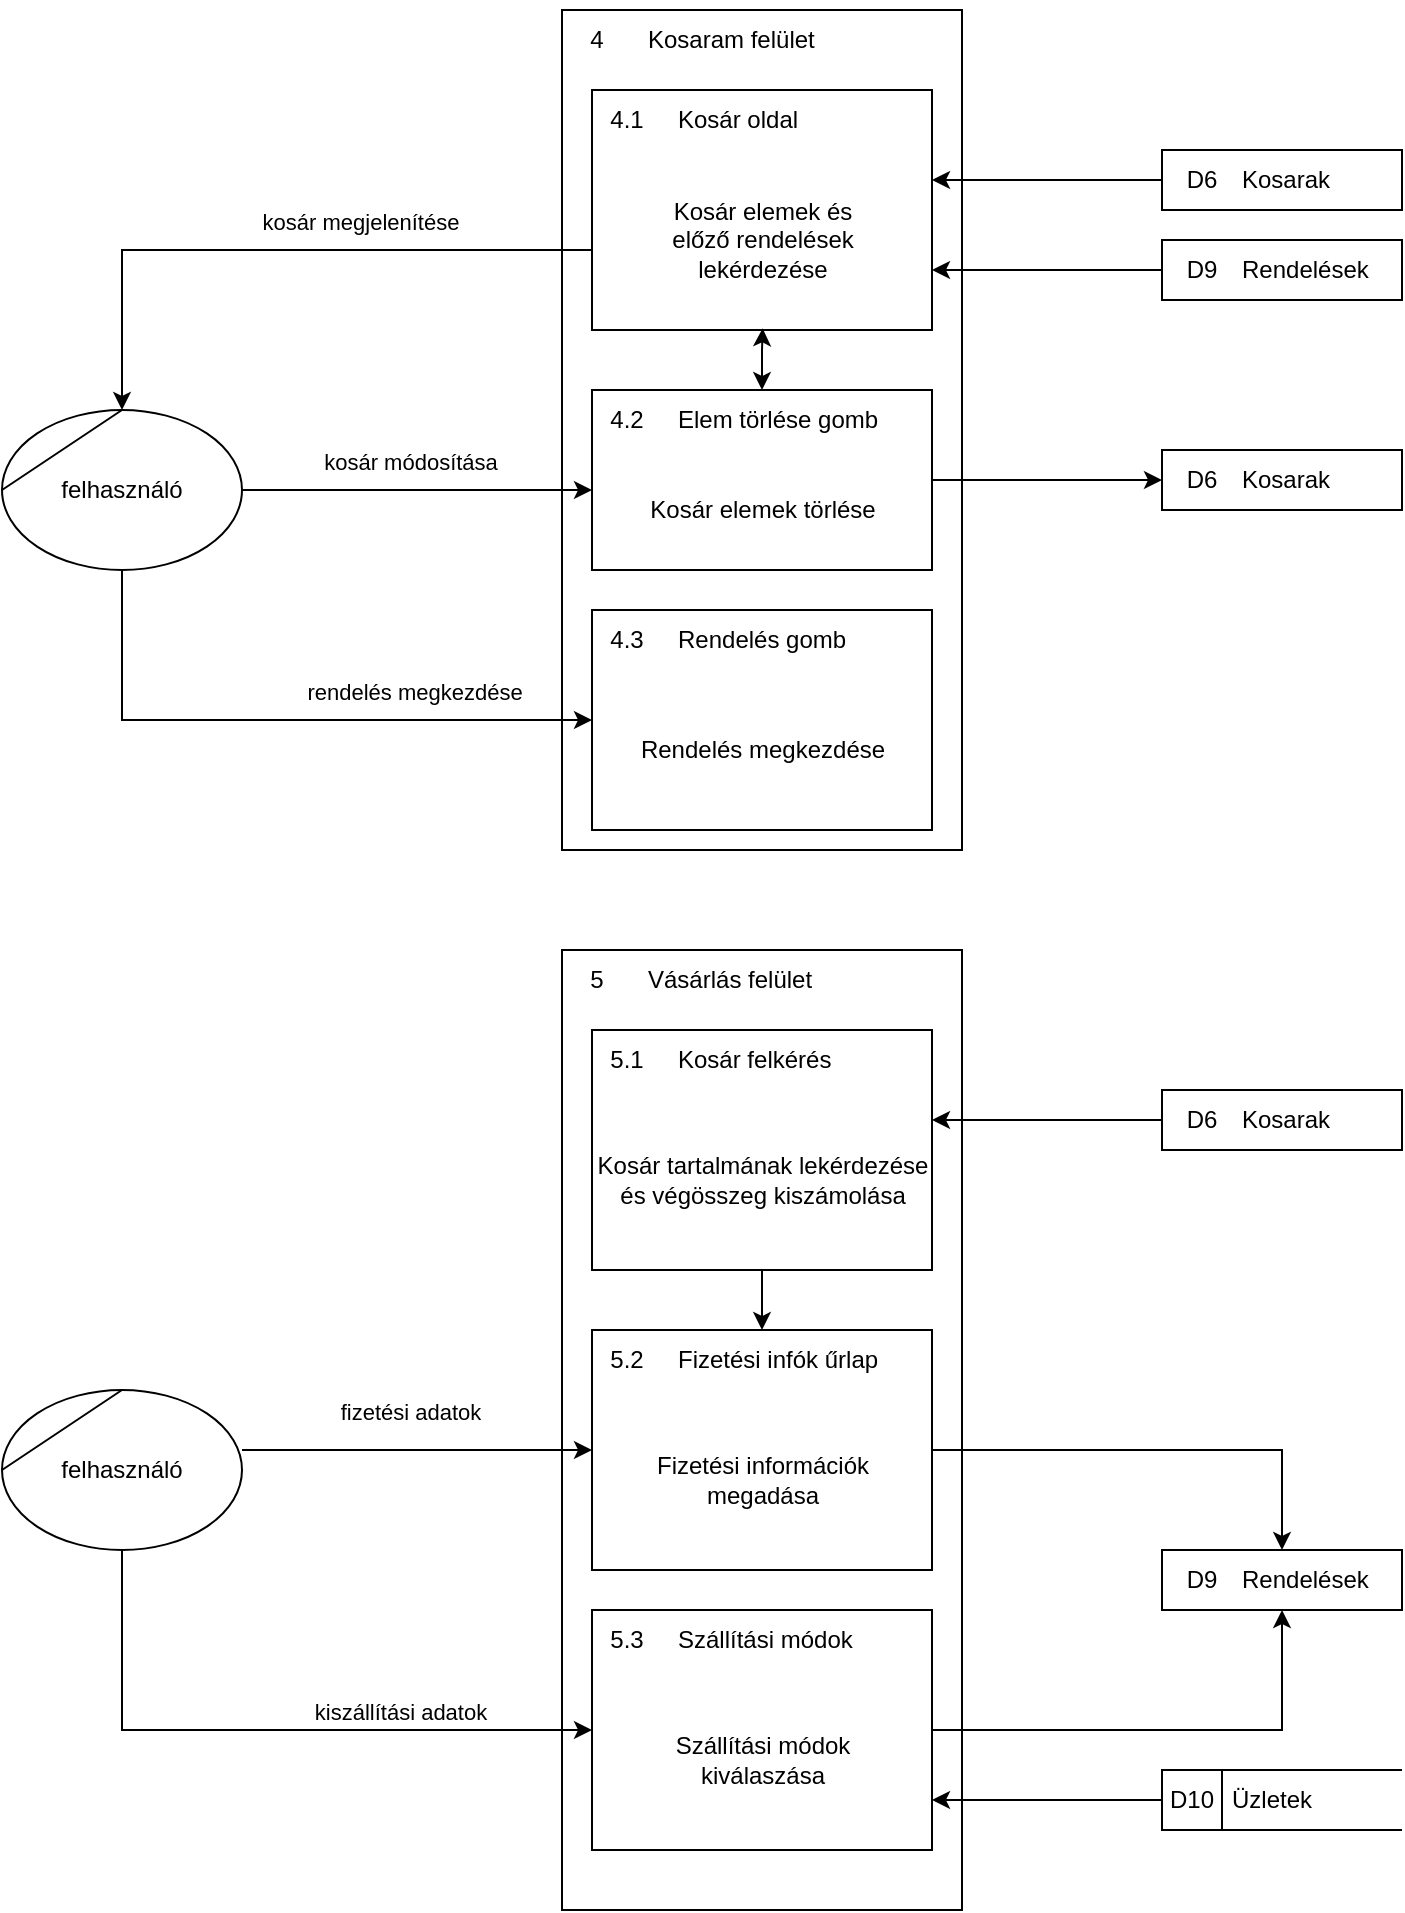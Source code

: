 <mxfile version="20.8.20" type="device"><diagram name="Page-1" id="Z0UUQqZRVwsT-piugHuJ"><mxGraphModel dx="1521" dy="838" grid="1" gridSize="10" guides="1" tooltips="1" connect="1" arrows="1" fold="1" page="1" pageScale="1" pageWidth="850" pageHeight="1100" math="0" shadow="0"><root><mxCell id="0"/><mxCell id="1" parent="0"/><mxCell id="tL3Nul9Oa48Bnrx2CsPF-1" value="" style="group" parent="1" vertex="1" connectable="0"><mxGeometry x="320" y="45" width="200" height="955" as="geometry"/></mxCell><mxCell id="SI3stgNXLdynbU2XMo8t-3" value="" style="html=1;dashed=0;whitespace=wrap;shape=mxgraph.dfd.process;align=center;container=0;collapsible=0;spacingTop=30;" parent="tL3Nul9Oa48Bnrx2CsPF-1" vertex="1"><mxGeometry y="5" width="200" height="420" as="geometry"/></mxCell><mxCell id="SI3stgNXLdynbU2XMo8t-4" value="4" style="text;html=1;strokeColor=none;fillColor=none;align=center;verticalAlign=middle;whiteSpace=wrap;rounded=0;movable=0;resizable=0;rotatable=0;cloneable=0;deletable=0;connectable=0;allowArrows=0;pointerEvents=1;" parent="tL3Nul9Oa48Bnrx2CsPF-1" vertex="1"><mxGeometry y="5" width="35" height="30" as="geometry"/></mxCell><mxCell id="SI3stgNXLdynbU2XMo8t-5" value="Kosaram felület" style="text;html=1;strokeColor=none;fillColor=none;align=left;verticalAlign=middle;whiteSpace=wrap;rounded=0;movable=0;resizable=0;connectable=0;allowArrows=0;rotatable=0;cloneable=0;deletable=0;spacingLeft=6;autosize=1;resizeWidth=0;" parent="tL3Nul9Oa48Bnrx2CsPF-1" vertex="1"><mxGeometry x="35" y="5" width="110" height="30" as="geometry"/></mxCell><mxCell id="SI3stgNXLdynbU2XMo8t-6" value="Kosár elemek és &lt;br&gt;előző rendelések &lt;br&gt;lekérdezése" style="html=1;dashed=0;whitespace=wrap;shape=mxgraph.dfd.process2;align=center;container=1;collapsible=0;spacingTop=30;" parent="tL3Nul9Oa48Bnrx2CsPF-1" vertex="1"><mxGeometry x="15" y="45" width="170" height="120" as="geometry"/></mxCell><mxCell id="SI3stgNXLdynbU2XMo8t-7" value="4.1" style="text;html=1;strokeColor=none;fillColor=none;align=center;verticalAlign=middle;whiteSpace=wrap;rounded=0;connectable=0;allowArrows=0;editable=1;movable=0;resizable=0;rotatable=0;deletable=0;locked=0;cloneable=0;" parent="SI3stgNXLdynbU2XMo8t-6" vertex="1"><mxGeometry width="35" height="30" as="geometry"/></mxCell><mxCell id="SI3stgNXLdynbU2XMo8t-8" value="Kosár oldal" style="text;strokeColor=none;fillColor=none;align=left;verticalAlign=middle;whiteSpace=wrap;rounded=0;autosize=1;connectable=0;allowArrows=0;movable=0;resizable=0;rotatable=0;deletable=0;cloneable=0;spacingLeft=6;fontStyle=0;html=1;" parent="SI3stgNXLdynbU2XMo8t-6" vertex="1"><mxGeometry x="35" width="90" height="30" as="geometry"/></mxCell><mxCell id="SI3stgNXLdynbU2XMo8t-36" style="edgeStyle=orthogonalEdgeStyle;rounded=0;orthogonalLoop=1;jettySize=auto;html=1;entryX=0.502;entryY=0.993;entryDx=0;entryDy=0;entryPerimeter=0;startArrow=classic;startFill=1;" parent="tL3Nul9Oa48Bnrx2CsPF-1" source="SI3stgNXLdynbU2XMo8t-27" target="SI3stgNXLdynbU2XMo8t-6" edge="1"><mxGeometry relative="1" as="geometry"/></mxCell><mxCell id="SI3stgNXLdynbU2XMo8t-27" value="Kosár elemek törlése" style="html=1;dashed=0;whitespace=wrap;shape=mxgraph.dfd.process2;align=center;container=1;collapsible=0;spacingTop=30;" parent="tL3Nul9Oa48Bnrx2CsPF-1" vertex="1"><mxGeometry x="15" y="195" width="170" height="90" as="geometry"/></mxCell><mxCell id="SI3stgNXLdynbU2XMo8t-28" value="4.2" style="text;html=1;strokeColor=none;fillColor=none;align=center;verticalAlign=middle;whiteSpace=wrap;rounded=0;connectable=0;allowArrows=0;editable=1;movable=0;resizable=0;rotatable=0;deletable=0;locked=0;cloneable=0;" parent="SI3stgNXLdynbU2XMo8t-27" vertex="1"><mxGeometry width="35" height="30" as="geometry"/></mxCell><mxCell id="SI3stgNXLdynbU2XMo8t-29" value="Elem törlése gomb" style="text;strokeColor=none;fillColor=none;align=left;verticalAlign=middle;whiteSpace=wrap;rounded=0;autosize=1;connectable=0;allowArrows=0;movable=0;resizable=0;rotatable=0;deletable=0;cloneable=0;spacingLeft=6;fontStyle=0;html=1;" parent="SI3stgNXLdynbU2XMo8t-27" vertex="1"><mxGeometry x="35" width="130" height="30" as="geometry"/></mxCell><mxCell id="SI3stgNXLdynbU2XMo8t-37" value="Rendelés megkezdése" style="html=1;dashed=0;whitespace=wrap;shape=mxgraph.dfd.process2;align=center;container=1;collapsible=0;spacingTop=30;" parent="tL3Nul9Oa48Bnrx2CsPF-1" vertex="1"><mxGeometry x="15" y="305" width="170" height="110" as="geometry"/></mxCell><mxCell id="SI3stgNXLdynbU2XMo8t-38" value="4.3" style="text;html=1;strokeColor=none;fillColor=none;align=center;verticalAlign=middle;whiteSpace=wrap;rounded=0;connectable=0;allowArrows=0;editable=1;movable=0;resizable=0;rotatable=0;deletable=0;locked=0;cloneable=0;" parent="SI3stgNXLdynbU2XMo8t-37" vertex="1"><mxGeometry width="35" height="30" as="geometry"/></mxCell><mxCell id="SI3stgNXLdynbU2XMo8t-39" value="Rendelés gomb" style="text;strokeColor=none;fillColor=none;align=left;verticalAlign=middle;whiteSpace=wrap;rounded=0;autosize=1;connectable=0;allowArrows=0;movable=0;resizable=0;rotatable=0;deletable=0;cloneable=0;spacingLeft=6;fontStyle=0;html=1;" parent="SI3stgNXLdynbU2XMo8t-37" vertex="1"><mxGeometry x="35" width="110" height="30" as="geometry"/></mxCell><mxCell id="SI3stgNXLdynbU2XMo8t-41" value="" style="html=1;dashed=0;whitespace=wrap;shape=mxgraph.dfd.process;align=center;container=0;collapsible=0;spacingTop=30;" parent="tL3Nul9Oa48Bnrx2CsPF-1" vertex="1"><mxGeometry y="475" width="200" height="480" as="geometry"/></mxCell><mxCell id="SI3stgNXLdynbU2XMo8t-42" value="5" style="text;html=1;strokeColor=none;fillColor=none;align=center;verticalAlign=middle;whiteSpace=wrap;rounded=0;movable=0;resizable=0;rotatable=0;cloneable=0;deletable=0;connectable=0;allowArrows=0;pointerEvents=1;" parent="tL3Nul9Oa48Bnrx2CsPF-1" vertex="1"><mxGeometry y="475" width="35" height="30" as="geometry"/></mxCell><mxCell id="SI3stgNXLdynbU2XMo8t-43" value="Vásárlás felület" style="text;html=1;strokeColor=none;fillColor=none;align=left;verticalAlign=middle;whiteSpace=wrap;rounded=0;movable=0;resizable=0;connectable=0;allowArrows=0;rotatable=0;cloneable=0;deletable=0;spacingLeft=6;autosize=1;resizeWidth=0;" parent="tL3Nul9Oa48Bnrx2CsPF-1" vertex="1"><mxGeometry x="35" y="475" width="110" height="30" as="geometry"/></mxCell><mxCell id="SI3stgNXLdynbU2XMo8t-50" value="Fizetési információk&lt;br&gt;megadása" style="html=1;dashed=0;whitespace=wrap;shape=mxgraph.dfd.process2;align=center;container=1;collapsible=0;spacingTop=30;" parent="tL3Nul9Oa48Bnrx2CsPF-1" vertex="1"><mxGeometry x="15" y="665" width="170" height="120" as="geometry"/></mxCell><mxCell id="SI3stgNXLdynbU2XMo8t-51" value="5.2" style="text;html=1;strokeColor=none;fillColor=none;align=center;verticalAlign=middle;whiteSpace=wrap;rounded=0;connectable=0;allowArrows=0;editable=1;movable=0;resizable=0;rotatable=0;deletable=0;locked=0;cloneable=0;" parent="SI3stgNXLdynbU2XMo8t-50" vertex="1"><mxGeometry width="35" height="30" as="geometry"/></mxCell><mxCell id="SI3stgNXLdynbU2XMo8t-52" value="Fizetési infók űrlap" style="text;strokeColor=none;fillColor=none;align=left;verticalAlign=middle;whiteSpace=wrap;rounded=0;autosize=1;connectable=0;allowArrows=0;movable=0;resizable=0;rotatable=0;deletable=0;cloneable=0;spacingLeft=6;fontStyle=0;html=1;" parent="SI3stgNXLdynbU2XMo8t-50" vertex="1"><mxGeometry x="35" width="130" height="30" as="geometry"/></mxCell><mxCell id="SI3stgNXLdynbU2XMo8t-58" style="edgeStyle=orthogonalEdgeStyle;rounded=0;orthogonalLoop=1;jettySize=auto;html=1;startArrow=none;startFill=0;" parent="tL3Nul9Oa48Bnrx2CsPF-1" source="SI3stgNXLdynbU2XMo8t-55" target="SI3stgNXLdynbU2XMo8t-50" edge="1"><mxGeometry relative="1" as="geometry"/></mxCell><mxCell id="SI3stgNXLdynbU2XMo8t-55" value="Kosár tartalmának lekérdezése&lt;br&gt;és végösszeg kiszámolása" style="html=1;dashed=0;whitespace=wrap;shape=mxgraph.dfd.process2;align=center;container=1;collapsible=0;spacingTop=30;" parent="tL3Nul9Oa48Bnrx2CsPF-1" vertex="1"><mxGeometry x="15" y="515" width="170" height="120" as="geometry"/></mxCell><mxCell id="SI3stgNXLdynbU2XMo8t-56" value="5.1" style="text;html=1;strokeColor=none;fillColor=none;align=center;verticalAlign=middle;whiteSpace=wrap;rounded=0;connectable=0;allowArrows=0;editable=1;movable=0;resizable=0;rotatable=0;deletable=0;locked=0;cloneable=0;" parent="SI3stgNXLdynbU2XMo8t-55" vertex="1"><mxGeometry width="35" height="30" as="geometry"/></mxCell><mxCell id="SI3stgNXLdynbU2XMo8t-57" value="Kosár felkérés" style="text;strokeColor=none;fillColor=none;align=left;verticalAlign=middle;whiteSpace=wrap;rounded=0;autosize=1;connectable=0;allowArrows=0;movable=0;resizable=0;rotatable=0;deletable=0;cloneable=0;spacingLeft=6;fontStyle=0;html=1;" parent="SI3stgNXLdynbU2XMo8t-55" vertex="1"><mxGeometry x="35" width="100" height="30" as="geometry"/></mxCell><mxCell id="SI3stgNXLdynbU2XMo8t-64" value="Szállítási módok&lt;br&gt;kiválaszása" style="html=1;dashed=0;whitespace=wrap;shape=mxgraph.dfd.process2;align=center;container=1;collapsible=0;spacingTop=30;" parent="tL3Nul9Oa48Bnrx2CsPF-1" vertex="1"><mxGeometry x="15" y="805" width="170" height="120" as="geometry"/></mxCell><mxCell id="SI3stgNXLdynbU2XMo8t-65" value="5.3" style="text;html=1;strokeColor=none;fillColor=none;align=center;verticalAlign=middle;whiteSpace=wrap;rounded=0;connectable=0;allowArrows=0;editable=1;movable=0;resizable=0;rotatable=0;deletable=0;locked=0;cloneable=0;" parent="SI3stgNXLdynbU2XMo8t-64" vertex="1"><mxGeometry width="35" height="30" as="geometry"/></mxCell><mxCell id="SI3stgNXLdynbU2XMo8t-66" value="Szállítási módok" style="text;strokeColor=none;fillColor=none;align=left;verticalAlign=middle;whiteSpace=wrap;rounded=0;autosize=1;connectable=0;allowArrows=0;movable=0;resizable=0;rotatable=0;deletable=0;cloneable=0;spacingLeft=6;fontStyle=0;html=1;" parent="SI3stgNXLdynbU2XMo8t-64" vertex="1"><mxGeometry x="35" width="110" height="30" as="geometry"/></mxCell><mxCell id="SI3stgNXLdynbU2XMo8t-1" value="felhasználó" style="shape=stencil(tZRtjoMgEIZPw98GJR6gYXfvQe10nZQCAbYft99RNKlW7GajiTGZeeXhnZGBCRka5YCVvGHig5VlwTm9Kb5NYhUc1DElr8qjOmhISojenuGGx9gz0DTgMbaq+GR8T9+0j5C1NYYgaE0YKU86wRQaWsvvCdZv/xhFjvgXiOB7kynLyq+/Y3fVNuBiI79j7OB+db/rgceOi61+3Grg4v9YISmTO9xCHlR9/vb2xxxnzYDW6AK8OfLTeZzO66ynzM5CnqyHBUsn1DqN9UITnWoH/kUY5Iu9PtVUzRY1jx4IGk22K9UioSs+44+uvFxl3bKX1nTZdE12iV8=);whiteSpace=wrap;html=1;" parent="1" vertex="1"><mxGeometry x="40" y="250" width="120" height="80" as="geometry"/></mxCell><mxCell id="SI3stgNXLdynbU2XMo8t-2" value="felhasználó" style="shape=stencil(tZRtjoMgEIZPw98GJR6gYXfvQe10nZQCAbYft99RNKlW7GajiTGZeeXhnZGBCRka5YCVvGHig5VlwTm9Kb5NYhUc1DElr8qjOmhISojenuGGx9gz0DTgMbaq+GR8T9+0j5C1NYYgaE0YKU86wRQaWsvvCdZv/xhFjvgXiOB7kynLyq+/Y3fVNuBiI79j7OB+db/rgceOi61+3Grg4v9YISmTO9xCHlR9/vb2xxxnzYDW6AK8OfLTeZzO66ynzM5CnqyHBUsn1DqN9UITnWoH/kUY5Iu9PtVUzRY1jx4IGk22K9UioSs+44+uvFxl3bKX1nTZdE12iV8=);whiteSpace=wrap;html=1;" parent="1" vertex="1"><mxGeometry x="40" y="740" width="120" height="80" as="geometry"/></mxCell><mxCell id="SI3stgNXLdynbU2XMo8t-10" value="kosár megjelenítése" style="endArrow=classic;html=1;rounded=0;verticalAlign=bottom;edgeStyle=orthogonalEdgeStyle;" parent="1" source="SI3stgNXLdynbU2XMo8t-6" target="SI3stgNXLdynbU2XMo8t-1" edge="1"><mxGeometry x="-0.261" y="-5" width="50" height="50" relative="1" as="geometry"><mxPoint x="470" y="330" as="sourcePoint"/><mxPoint x="350" y="330" as="targetPoint"/><Array as="points"><mxPoint x="100" y="170"/></Array><mxPoint as="offset"/></mxGeometry></mxCell><mxCell id="SI3stgNXLdynbU2XMo8t-22" style="edgeStyle=orthogonalEdgeStyle;rounded=0;orthogonalLoop=1;jettySize=auto;html=1;" parent="1" source="SI3stgNXLdynbU2XMo8t-11" target="SI3stgNXLdynbU2XMo8t-6" edge="1"><mxGeometry relative="1" as="geometry"><Array as="points"><mxPoint x="470" y="135"/><mxPoint x="470" y="135"/></Array></mxGeometry></mxCell><mxCell id="SI3stgNXLdynbU2XMo8t-11" value="Kosarak" style="html=1;dashed=0;whitespace=wrap;shape=mxgraph.dfd.dataStoreID2;align=left;spacingLeft=38;container=1;collapsible=0;" parent="1" vertex="1"><mxGeometry x="620" y="120" width="120" height="30" as="geometry"/></mxCell><mxCell id="SI3stgNXLdynbU2XMo8t-12" value="D6" style="text;html=1;strokeColor=none;fillColor=none;align=center;verticalAlign=middle;whiteSpace=wrap;rounded=0;connectable=0;allowArrows=0;movable=0;resizable=0;rotatable=0;cloneable=0;deletable=0;" parent="SI3stgNXLdynbU2XMo8t-11" vertex="1"><mxGeometry x="5" width="30" height="30" as="geometry"/></mxCell><mxCell id="SI3stgNXLdynbU2XMo8t-23" style="edgeStyle=orthogonalEdgeStyle;rounded=0;orthogonalLoop=1;jettySize=auto;html=1;" parent="1" source="SI3stgNXLdynbU2XMo8t-17" target="SI3stgNXLdynbU2XMo8t-6" edge="1"><mxGeometry relative="1" as="geometry"><Array as="points"><mxPoint x="470" y="180"/><mxPoint x="470" y="180"/></Array></mxGeometry></mxCell><mxCell id="SI3stgNXLdynbU2XMo8t-17" value="Rendelések" style="html=1;dashed=0;whitespace=wrap;shape=mxgraph.dfd.dataStoreID2;align=left;spacingLeft=38;container=1;collapsible=0;" parent="1" vertex="1"><mxGeometry x="620" y="165" width="120" height="30" as="geometry"/></mxCell><mxCell id="SI3stgNXLdynbU2XMo8t-18" value="D9" style="text;html=1;strokeColor=none;fillColor=none;align=center;verticalAlign=middle;whiteSpace=wrap;rounded=0;connectable=0;allowArrows=0;movable=0;resizable=0;rotatable=0;cloneable=0;deletable=0;" parent="SI3stgNXLdynbU2XMo8t-17" vertex="1"><mxGeometry x="5" width="30" height="30" as="geometry"/></mxCell><mxCell id="SI3stgNXLdynbU2XMo8t-34" style="edgeStyle=orthogonalEdgeStyle;rounded=0;orthogonalLoop=1;jettySize=auto;html=1;" parent="1" source="SI3stgNXLdynbU2XMo8t-27" target="SI3stgNXLdynbU2XMo8t-32" edge="1"><mxGeometry relative="1" as="geometry"><Array as="points"><mxPoint x="490" y="290"/><mxPoint x="490" y="290"/></Array></mxGeometry></mxCell><mxCell id="SI3stgNXLdynbU2XMo8t-31" value="kosár módosítása" style="endArrow=classic;html=1;rounded=0;verticalAlign=bottom;edgeStyle=orthogonalEdgeStyle;" parent="1" source="SI3stgNXLdynbU2XMo8t-1" target="SI3stgNXLdynbU2XMo8t-27" edge="1"><mxGeometry x="-0.04" y="5" width="50" height="50" relative="1" as="geometry"><mxPoint x="350" y="330" as="sourcePoint"/><mxPoint x="470" y="330" as="targetPoint"/><Array as="points"><mxPoint x="260" y="290"/><mxPoint x="260" y="290"/></Array><mxPoint as="offset"/></mxGeometry></mxCell><mxCell id="SI3stgNXLdynbU2XMo8t-32" value="Kosarak" style="html=1;dashed=0;whitespace=wrap;shape=mxgraph.dfd.dataStoreID2;align=left;spacingLeft=38;container=1;collapsible=0;" parent="1" vertex="1"><mxGeometry x="620" y="270" width="120" height="30" as="geometry"/></mxCell><mxCell id="SI3stgNXLdynbU2XMo8t-33" value="D6" style="text;html=1;strokeColor=none;fillColor=none;align=center;verticalAlign=middle;whiteSpace=wrap;rounded=0;connectable=0;allowArrows=0;movable=0;resizable=0;rotatable=0;cloneable=0;deletable=0;" parent="SI3stgNXLdynbU2XMo8t-32" vertex="1"><mxGeometry x="5" width="30" height="30" as="geometry"/></mxCell><mxCell id="SI3stgNXLdynbU2XMo8t-40" value="rendelés megkezdése" style="endArrow=classic;html=1;rounded=0;verticalAlign=bottom;exitX=0.5;exitY=1;exitDx=0;exitDy=0;edgeStyle=orthogonalEdgeStyle;" parent="1" source="SI3stgNXLdynbU2XMo8t-1" target="SI3stgNXLdynbU2XMo8t-37" edge="1"><mxGeometry x="0.423" y="5" width="50" height="50" relative="1" as="geometry"><mxPoint x="350" y="330" as="sourcePoint"/><mxPoint x="470" y="330" as="targetPoint"/><Array as="points"><mxPoint x="100" y="405"/></Array><mxPoint as="offset"/></mxGeometry></mxCell><mxCell id="SI3stgNXLdynbU2XMo8t-54" value="fizetési adatok" style="endArrow=classic;html=1;rounded=0;verticalAlign=bottom;edgeStyle=orthogonalEdgeStyle;" parent="1" source="SI3stgNXLdynbU2XMo8t-2" target="SI3stgNXLdynbU2XMo8t-50" edge="1"><mxGeometry x="-0.04" y="10" width="50" height="50" relative="1" as="geometry"><mxPoint x="130" y="710.0" as="sourcePoint"/><mxPoint x="250" y="710.0" as="targetPoint"/><mxPoint as="offset"/><Array as="points"><mxPoint x="250" y="770"/><mxPoint x="250" y="770"/></Array></mxGeometry></mxCell><mxCell id="SI3stgNXLdynbU2XMo8t-69" style="edgeStyle=orthogonalEdgeStyle;rounded=0;orthogonalLoop=1;jettySize=auto;html=1;startArrow=none;startFill=0;" parent="1" source="SI3stgNXLdynbU2XMo8t-50" target="SI3stgNXLdynbU2XMo8t-62" edge="1"><mxGeometry relative="1" as="geometry"><Array as="points"><mxPoint x="680" y="770"/></Array></mxGeometry></mxCell><mxCell id="SI3stgNXLdynbU2XMo8t-61" style="edgeStyle=orthogonalEdgeStyle;rounded=0;orthogonalLoop=1;jettySize=auto;html=1;startArrow=none;startFill=0;" parent="1" source="SI3stgNXLdynbU2XMo8t-59" target="SI3stgNXLdynbU2XMo8t-55" edge="1"><mxGeometry relative="1" as="geometry"><Array as="points"><mxPoint x="480" y="605"/><mxPoint x="480" y="605"/></Array></mxGeometry></mxCell><mxCell id="SI3stgNXLdynbU2XMo8t-59" value="Kosarak" style="html=1;dashed=0;whitespace=wrap;shape=mxgraph.dfd.dataStoreID2;align=left;spacingLeft=38;container=1;collapsible=0;" parent="1" vertex="1"><mxGeometry x="620" y="590" width="120" height="30" as="geometry"/></mxCell><mxCell id="SI3stgNXLdynbU2XMo8t-60" value="D6" style="text;html=1;strokeColor=none;fillColor=none;align=center;verticalAlign=middle;whiteSpace=wrap;rounded=0;connectable=0;allowArrows=0;movable=0;resizable=0;rotatable=0;cloneable=0;deletable=0;" parent="SI3stgNXLdynbU2XMo8t-59" vertex="1"><mxGeometry x="5" width="30" height="30" as="geometry"/></mxCell><mxCell id="SI3stgNXLdynbU2XMo8t-62" value="Rendelések" style="html=1;dashed=0;whitespace=wrap;shape=mxgraph.dfd.dataStoreID2;align=left;spacingLeft=38;container=1;collapsible=0;" parent="1" vertex="1"><mxGeometry x="620" y="820" width="120" height="30" as="geometry"/></mxCell><mxCell id="SI3stgNXLdynbU2XMo8t-63" value="D9" style="text;html=1;strokeColor=none;fillColor=none;align=center;verticalAlign=middle;whiteSpace=wrap;rounded=0;connectable=0;allowArrows=0;movable=0;resizable=0;rotatable=0;cloneable=0;deletable=0;" parent="SI3stgNXLdynbU2XMo8t-62" vertex="1"><mxGeometry x="5" width="30" height="30" as="geometry"/></mxCell><mxCell id="SI3stgNXLdynbU2XMo8t-68" style="edgeStyle=orthogonalEdgeStyle;rounded=0;orthogonalLoop=1;jettySize=auto;html=1;startArrow=none;startFill=0;" parent="1" source="SI3stgNXLdynbU2XMo8t-64" target="SI3stgNXLdynbU2XMo8t-62" edge="1"><mxGeometry relative="1" as="geometry"><Array as="points"><mxPoint x="680" y="910"/></Array></mxGeometry></mxCell><mxCell id="SI3stgNXLdynbU2XMo8t-67" value="kiszállítási adatok" style="endArrow=classic;html=1;rounded=0;verticalAlign=bottom;edgeStyle=orthogonalEdgeStyle;" parent="1" source="SI3stgNXLdynbU2XMo8t-2" target="SI3stgNXLdynbU2XMo8t-64" edge="1"><mxGeometry x="0.415" width="50" height="50" relative="1" as="geometry"><mxPoint x="110" y="880" as="sourcePoint"/><mxPoint x="248" y="880" as="targetPoint"/><mxPoint x="-1" as="offset"/><Array as="points"><mxPoint x="100" y="910"/></Array></mxGeometry></mxCell><mxCell id="TRbHTkHcfuzi6IKh-ciC-3" style="edgeStyle=orthogonalEdgeStyle;rounded=0;orthogonalLoop=1;jettySize=auto;html=1;startArrow=none;startFill=0;endArrow=classic;endFill=1;" edge="1" parent="1" source="TRbHTkHcfuzi6IKh-ciC-1" target="SI3stgNXLdynbU2XMo8t-64"><mxGeometry relative="1" as="geometry"><Array as="points"><mxPoint x="530" y="945"/><mxPoint x="530" y="945"/></Array></mxGeometry></mxCell><mxCell id="TRbHTkHcfuzi6IKh-ciC-1" value="Üzletek" style="html=1;dashed=0;whitespace=wrap;shape=mxgraph.dfd.dataStoreID;align=left;spacingLeft=33;container=1;collapsible=0;autosize=0;" vertex="1" parent="1"><mxGeometry x="620" y="930" width="120" height="30" as="geometry"/></mxCell><mxCell id="TRbHTkHcfuzi6IKh-ciC-2" value="D10" style="text;html=1;strokeColor=none;fillColor=none;align=center;verticalAlign=middle;whiteSpace=wrap;rounded=0;movable=0;resizable=0;rotatable=0;cloneable=0;deletable=0;allowArrows=0;connectable=0;" vertex="1" parent="TRbHTkHcfuzi6IKh-ciC-1"><mxGeometry width="30" height="30" as="geometry"/></mxCell></root></mxGraphModel></diagram></mxfile>